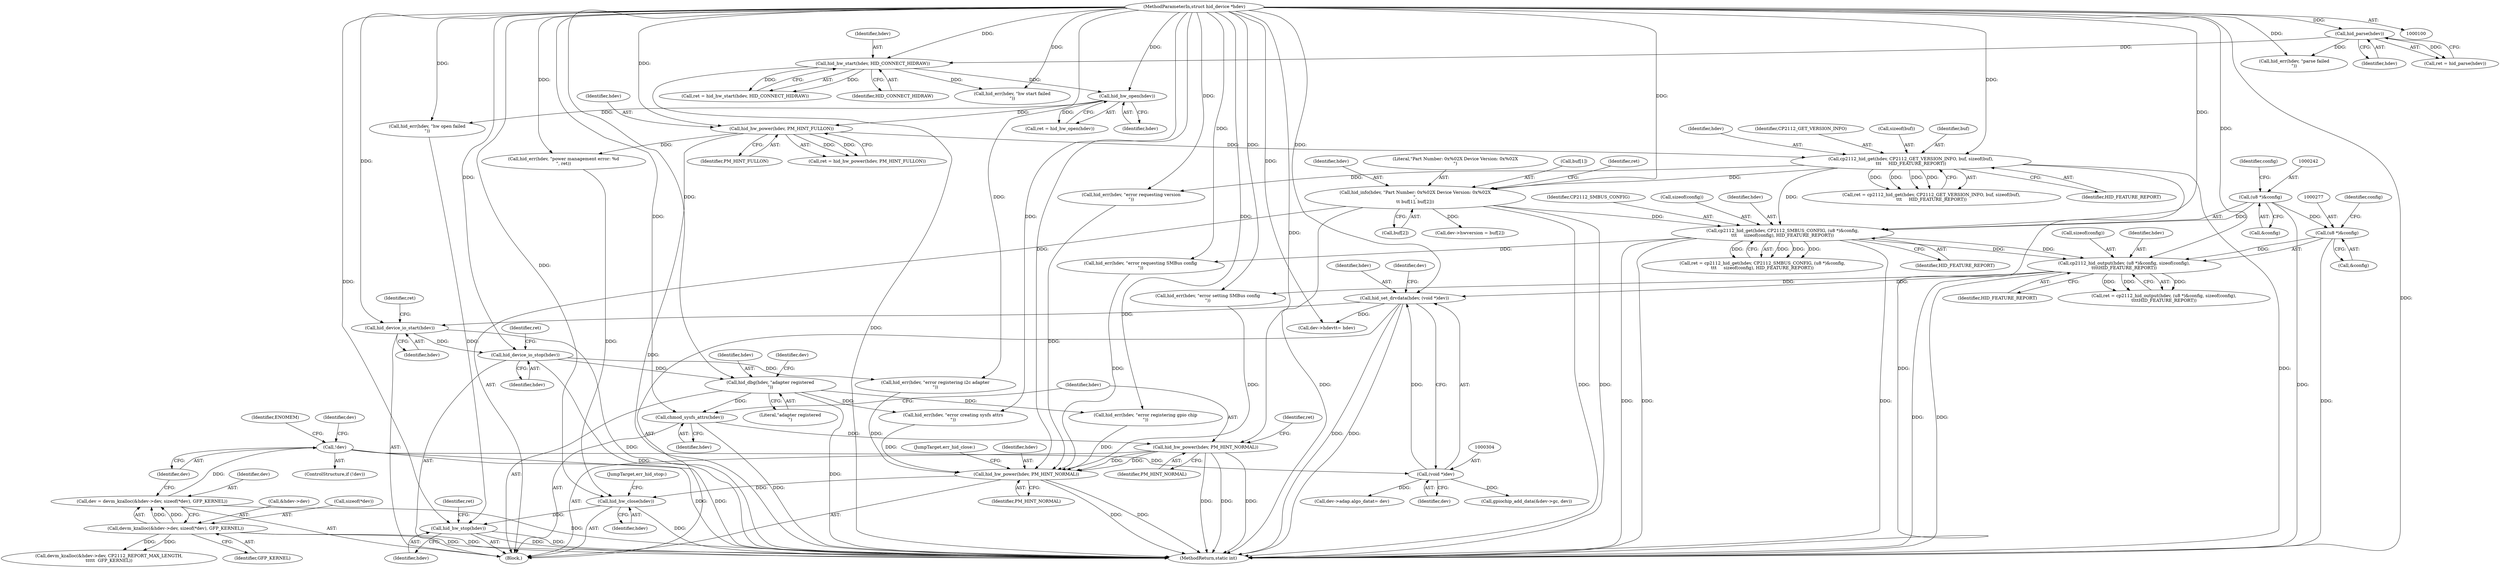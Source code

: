 digraph "0_linux_7a7b5df84b6b4e5d599c7289526eed96541a0654_3@API" {
"1000499" [label="(Call,chmod_sysfs_attrs(hdev))"];
"1000392" [label="(Call,hid_dbg(hdev, \"adapter registered\n\"))"];
"1000383" [label="(Call,hid_device_io_stop(hdev))"];
"1000374" [label="(Call,hid_device_io_start(hdev))"];
"1000101" [label="(MethodParameterIn,struct hid_device *hdev)"];
"1000301" [label="(Call,hid_set_drvdata(hdev, (void *)dev))"];
"1000274" [label="(Call,cp2112_hid_output(hdev, (u8 *)&config, sizeof(config),\n\t\t\t\tHID_FEATURE_REPORT))"];
"1000238" [label="(Call,cp2112_hid_get(hdev, CP2112_SMBUS_CONFIG, (u8 *)&config,\n\t\t\t     sizeof(config), HID_FEATURE_REPORT))"];
"1000227" [label="(Call,hid_info(hdev, \"Part Number: 0x%02X Device Version: 0x%02X\n\",\n\t\t buf[1], buf[2]))"];
"1000202" [label="(Call,cp2112_hid_get(hdev, CP2112_GET_VERSION_INFO, buf, sizeof(buf),\n\t\t\t     HID_FEATURE_REPORT))"];
"1000187" [label="(Call,hid_hw_power(hdev, PM_HINT_FULLON))"];
"1000176" [label="(Call,hid_hw_open(hdev))"];
"1000163" [label="(Call,hid_hw_start(hdev, HID_CONNECT_HIDRAW))"];
"1000151" [label="(Call,hid_parse(hdev))"];
"1000241" [label="(Call,(u8 *)&config)"];
"1000276" [label="(Call,(u8 *)&config)"];
"1000303" [label="(Call,(void *)dev)"];
"1000120" [label="(Call,!dev)"];
"1000108" [label="(Call,dev = devm_kzalloc(&hdev->dev, sizeof(*dev), GFP_KERNEL))"];
"1000110" [label="(Call,devm_kzalloc(&hdev->dev, sizeof(*dev), GFP_KERNEL))"];
"1000501" [label="(Call,hid_hw_power(hdev, PM_HINT_NORMAL))"];
"1000552" [label="(Call,hid_hw_power(hdev, PM_HINT_NORMAL))"];
"1000556" [label="(Call,hid_hw_close(hdev))"];
"1000559" [label="(Call,hid_hw_stop(hdev))"];
"1000500" [label="(Identifier,hdev)"];
"1000246" [label="(Identifier,config)"];
"1000281" [label="(Identifier,config)"];
"1000195" [label="(Call,hid_err(hdev, \"power management error: %d\n\", ret))"];
"1000228" [label="(Identifier,hdev)"];
"1000272" [label="(Call,ret = cp2112_hid_output(hdev, (u8 *)&config, sizeof(config),\n\t\t\t\tHID_FEATURE_REPORT))"];
"1000282" [label="(Identifier,HID_FEATURE_REPORT)"];
"1000103" [label="(Block,)"];
"1000386" [label="(Identifier,ret)"];
"1000177" [label="(Identifier,hdev)"];
"1000239" [label="(Identifier,hdev)"];
"1000111" [label="(Call,&hdev->dev)"];
"1000169" [label="(Call,hid_err(hdev, \"hw start failed\n\"))"];
"1000280" [label="(Call,sizeof(config))"];
"1000394" [label="(Literal,\"adapter registered\n\")"];
"1000276" [label="(Call,(u8 *)&config)"];
"1000189" [label="(Identifier,PM_HINT_FULLON)"];
"1000560" [label="(Identifier,hdev)"];
"1000241" [label="(Call,(u8 *)&config)"];
"1000236" [label="(Call,ret = cp2112_hid_get(hdev, CP2112_SMBUS_CONFIG, (u8 *)&config,\n\t\t\t     sizeof(config), HID_FEATURE_REPORT))"];
"1000393" [label="(Identifier,hdev)"];
"1000392" [label="(Call,hid_dbg(hdev, \"adapter registered\n\"))"];
"1000181" [label="(Call,hid_err(hdev, \"hw open failed\n\"))"];
"1000302" [label="(Identifier,hdev)"];
"1000121" [label="(Identifier,dev)"];
"1000502" [label="(Identifier,hdev)"];
"1000101" [label="(MethodParameterIn,struct hid_device *hdev)"];
"1000555" [label="(JumpTarget,err_hid_close:)"];
"1000156" [label="(Call,hid_err(hdev, \"parse failed\n\"))"];
"1000108" [label="(Call,dev = devm_kzalloc(&hdev->dev, sizeof(*dev), GFP_KERNEL))"];
"1000163" [label="(Call,hid_hw_start(hdev, HID_CONNECT_HIDRAW))"];
"1000118" [label="(Identifier,GFP_KERNEL)"];
"1000375" [label="(Identifier,hdev)"];
"1000203" [label="(Identifier,hdev)"];
"1000129" [label="(Call,devm_kzalloc(&hdev->dev, CP2112_REPORT_MAX_LENGTH,\n\t\t\t\t\t  GFP_KERNEL))"];
"1000176" [label="(Call,hid_hw_open(hdev))"];
"1000558" [label="(JumpTarget,err_hid_stop:)"];
"1000233" [label="(Call,buf[2])"];
"1000275" [label="(Identifier,hdev)"];
"1000240" [label="(Identifier,CP2112_SMBUS_CONFIG)"];
"1000185" [label="(Call,ret = hid_hw_power(hdev, PM_HINT_FULLON))"];
"1000475" [label="(Call,hid_err(hdev, \"error registering gpio chip\n\"))"];
"1000229" [label="(Literal,\"Part Number: 0x%02X Device Version: 0x%02X\n\")"];
"1000274" [label="(Call,cp2112_hid_output(hdev, (u8 *)&config, sizeof(config),\n\t\t\t\tHID_FEATURE_REPORT))"];
"1000557" [label="(Identifier,hdev)"];
"1000305" [label="(Identifier,dev)"];
"1000152" [label="(Identifier,hdev)"];
"1000238" [label="(Call,cp2112_hid_get(hdev, CP2112_SMBUS_CONFIG, (u8 *)&config,\n\t\t\t     sizeof(config), HID_FEATURE_REPORT))"];
"1000303" [label="(Call,(void *)dev)"];
"1000204" [label="(Identifier,CP2112_GET_VERSION_INFO)"];
"1000188" [label="(Identifier,hdev)"];
"1000501" [label="(Call,hid_hw_power(hdev, PM_HINT_NORMAL))"];
"1000499" [label="(Call,chmod_sysfs_attrs(hdev))"];
"1000503" [label="(Identifier,PM_HINT_NORMAL)"];
"1000327" [label="(Call,dev->adap.algo_data\t= dev)"];
"1000563" [label="(MethodReturn,static int)"];
"1000119" [label="(ControlStructure,if (!dev))"];
"1000237" [label="(Identifier,ret)"];
"1000554" [label="(Identifier,PM_HINT_NORMAL)"];
"1000110" [label="(Call,devm_kzalloc(&hdev->dev, sizeof(*dev), GFP_KERNEL))"];
"1000553" [label="(Identifier,hdev)"];
"1000559" [label="(Call,hid_hw_stop(hdev))"];
"1000374" [label="(Call,hid_device_io_start(hdev))"];
"1000552" [label="(Call,hid_hw_power(hdev, PM_HINT_NORMAL))"];
"1000308" [label="(Identifier,dev)"];
"1000464" [label="(Call,gpiochip_add_data(&dev->gc, dev))"];
"1000151" [label="(Call,hid_parse(hdev))"];
"1000206" [label="(Call,sizeof(buf))"];
"1000254" [label="(Call,hid_err(hdev, \"error requesting SMBus config\n\"))"];
"1000164" [label="(Identifier,hdev)"];
"1000383" [label="(Call,hid_device_io_stop(hdev))"];
"1000165" [label="(Identifier,HID_CONNECT_HIDRAW)"];
"1000495" [label="(Call,hid_err(hdev, \"error creating sysfs attrs\n\"))"];
"1000202" [label="(Call,cp2112_hid_get(hdev, CP2112_GET_VERSION_INFO, buf, sizeof(buf),\n\t\t\t     HID_FEATURE_REPORT))"];
"1000149" [label="(Call,ret = hid_parse(hdev))"];
"1000187" [label="(Call,hid_hw_power(hdev, PM_HINT_FULLON))"];
"1000127" [label="(Identifier,dev)"];
"1000562" [label="(Identifier,ret)"];
"1000289" [label="(Call,hid_err(hdev, \"error setting SMBus config\n\"))"];
"1000243" [label="(Call,&config)"];
"1000109" [label="(Identifier,dev)"];
"1000556" [label="(Call,hid_hw_close(hdev))"];
"1000124" [label="(Identifier,ENOMEM)"];
"1000384" [label="(Identifier,hdev)"];
"1000200" [label="(Call,ret = cp2112_hid_get(hdev, CP2112_GET_VERSION_INFO, buf, sizeof(buf),\n\t\t\t     HID_FEATURE_REPORT))"];
"1000115" [label="(Call,sizeof(*dev))"];
"1000227" [label="(Call,hid_info(hdev, \"Part Number: 0x%02X Device Version: 0x%02X\n\",\n\t\t buf[1], buf[2]))"];
"1000161" [label="(Call,ret = hid_hw_start(hdev, HID_CONNECT_HIDRAW))"];
"1000301" [label="(Call,hid_set_drvdata(hdev, (void *)dev))"];
"1000174" [label="(Call,ret = hid_hw_open(hdev))"];
"1000377" [label="(Identifier,ret)"];
"1000230" [label="(Call,buf[1])"];
"1000398" [label="(Identifier,dev)"];
"1000306" [label="(Call,dev->hdev\t\t= hdev)"];
"1000120" [label="(Call,!dev)"];
"1000247" [label="(Identifier,HID_FEATURE_REPORT)"];
"1000505" [label="(Identifier,ret)"];
"1000388" [label="(Call,hid_err(hdev, \"error registering i2c adapter\n\"))"];
"1000278" [label="(Call,&config)"];
"1000245" [label="(Call,sizeof(config))"];
"1000208" [label="(Identifier,HID_FEATURE_REPORT)"];
"1000205" [label="(Identifier,buf)"];
"1000362" [label="(Call,dev->hwversion = buf[2])"];
"1000215" [label="(Call,hid_err(hdev, \"error requesting version\n\"))"];
"1000499" -> "1000103"  [label="AST: "];
"1000499" -> "1000500"  [label="CFG: "];
"1000500" -> "1000499"  [label="AST: "];
"1000502" -> "1000499"  [label="CFG: "];
"1000499" -> "1000563"  [label="DDG: "];
"1000392" -> "1000499"  [label="DDG: "];
"1000101" -> "1000499"  [label="DDG: "];
"1000499" -> "1000501"  [label="DDG: "];
"1000392" -> "1000103"  [label="AST: "];
"1000392" -> "1000394"  [label="CFG: "];
"1000393" -> "1000392"  [label="AST: "];
"1000394" -> "1000392"  [label="AST: "];
"1000398" -> "1000392"  [label="CFG: "];
"1000392" -> "1000563"  [label="DDG: "];
"1000383" -> "1000392"  [label="DDG: "];
"1000101" -> "1000392"  [label="DDG: "];
"1000392" -> "1000475"  [label="DDG: "];
"1000392" -> "1000495"  [label="DDG: "];
"1000383" -> "1000103"  [label="AST: "];
"1000383" -> "1000384"  [label="CFG: "];
"1000384" -> "1000383"  [label="AST: "];
"1000386" -> "1000383"  [label="CFG: "];
"1000383" -> "1000563"  [label="DDG: "];
"1000374" -> "1000383"  [label="DDG: "];
"1000101" -> "1000383"  [label="DDG: "];
"1000383" -> "1000388"  [label="DDG: "];
"1000374" -> "1000103"  [label="AST: "];
"1000374" -> "1000375"  [label="CFG: "];
"1000375" -> "1000374"  [label="AST: "];
"1000377" -> "1000374"  [label="CFG: "];
"1000374" -> "1000563"  [label="DDG: "];
"1000101" -> "1000374"  [label="DDG: "];
"1000301" -> "1000374"  [label="DDG: "];
"1000101" -> "1000100"  [label="AST: "];
"1000101" -> "1000563"  [label="DDG: "];
"1000101" -> "1000151"  [label="DDG: "];
"1000101" -> "1000156"  [label="DDG: "];
"1000101" -> "1000163"  [label="DDG: "];
"1000101" -> "1000169"  [label="DDG: "];
"1000101" -> "1000176"  [label="DDG: "];
"1000101" -> "1000181"  [label="DDG: "];
"1000101" -> "1000187"  [label="DDG: "];
"1000101" -> "1000195"  [label="DDG: "];
"1000101" -> "1000202"  [label="DDG: "];
"1000101" -> "1000215"  [label="DDG: "];
"1000101" -> "1000227"  [label="DDG: "];
"1000101" -> "1000238"  [label="DDG: "];
"1000101" -> "1000254"  [label="DDG: "];
"1000101" -> "1000274"  [label="DDG: "];
"1000101" -> "1000289"  [label="DDG: "];
"1000101" -> "1000301"  [label="DDG: "];
"1000101" -> "1000306"  [label="DDG: "];
"1000101" -> "1000388"  [label="DDG: "];
"1000101" -> "1000475"  [label="DDG: "];
"1000101" -> "1000495"  [label="DDG: "];
"1000101" -> "1000501"  [label="DDG: "];
"1000101" -> "1000552"  [label="DDG: "];
"1000101" -> "1000556"  [label="DDG: "];
"1000101" -> "1000559"  [label="DDG: "];
"1000301" -> "1000103"  [label="AST: "];
"1000301" -> "1000303"  [label="CFG: "];
"1000302" -> "1000301"  [label="AST: "];
"1000303" -> "1000301"  [label="AST: "];
"1000308" -> "1000301"  [label="CFG: "];
"1000301" -> "1000563"  [label="DDG: "];
"1000301" -> "1000563"  [label="DDG: "];
"1000274" -> "1000301"  [label="DDG: "];
"1000303" -> "1000301"  [label="DDG: "];
"1000301" -> "1000306"  [label="DDG: "];
"1000274" -> "1000272"  [label="AST: "];
"1000274" -> "1000282"  [label="CFG: "];
"1000275" -> "1000274"  [label="AST: "];
"1000276" -> "1000274"  [label="AST: "];
"1000280" -> "1000274"  [label="AST: "];
"1000282" -> "1000274"  [label="AST: "];
"1000272" -> "1000274"  [label="CFG: "];
"1000274" -> "1000563"  [label="DDG: "];
"1000274" -> "1000563"  [label="DDG: "];
"1000274" -> "1000272"  [label="DDG: "];
"1000274" -> "1000272"  [label="DDG: "];
"1000274" -> "1000272"  [label="DDG: "];
"1000238" -> "1000274"  [label="DDG: "];
"1000238" -> "1000274"  [label="DDG: "];
"1000276" -> "1000274"  [label="DDG: "];
"1000274" -> "1000289"  [label="DDG: "];
"1000238" -> "1000236"  [label="AST: "];
"1000238" -> "1000247"  [label="CFG: "];
"1000239" -> "1000238"  [label="AST: "];
"1000240" -> "1000238"  [label="AST: "];
"1000241" -> "1000238"  [label="AST: "];
"1000245" -> "1000238"  [label="AST: "];
"1000247" -> "1000238"  [label="AST: "];
"1000236" -> "1000238"  [label="CFG: "];
"1000238" -> "1000563"  [label="DDG: "];
"1000238" -> "1000563"  [label="DDG: "];
"1000238" -> "1000563"  [label="DDG: "];
"1000238" -> "1000236"  [label="DDG: "];
"1000238" -> "1000236"  [label="DDG: "];
"1000238" -> "1000236"  [label="DDG: "];
"1000238" -> "1000236"  [label="DDG: "];
"1000227" -> "1000238"  [label="DDG: "];
"1000241" -> "1000238"  [label="DDG: "];
"1000202" -> "1000238"  [label="DDG: "];
"1000238" -> "1000254"  [label="DDG: "];
"1000227" -> "1000103"  [label="AST: "];
"1000227" -> "1000233"  [label="CFG: "];
"1000228" -> "1000227"  [label="AST: "];
"1000229" -> "1000227"  [label="AST: "];
"1000230" -> "1000227"  [label="AST: "];
"1000233" -> "1000227"  [label="AST: "];
"1000237" -> "1000227"  [label="CFG: "];
"1000227" -> "1000563"  [label="DDG: "];
"1000227" -> "1000563"  [label="DDG: "];
"1000227" -> "1000563"  [label="DDG: "];
"1000202" -> "1000227"  [label="DDG: "];
"1000227" -> "1000362"  [label="DDG: "];
"1000202" -> "1000200"  [label="AST: "];
"1000202" -> "1000208"  [label="CFG: "];
"1000203" -> "1000202"  [label="AST: "];
"1000204" -> "1000202"  [label="AST: "];
"1000205" -> "1000202"  [label="AST: "];
"1000206" -> "1000202"  [label="AST: "];
"1000208" -> "1000202"  [label="AST: "];
"1000200" -> "1000202"  [label="CFG: "];
"1000202" -> "1000563"  [label="DDG: "];
"1000202" -> "1000563"  [label="DDG: "];
"1000202" -> "1000200"  [label="DDG: "];
"1000202" -> "1000200"  [label="DDG: "];
"1000202" -> "1000200"  [label="DDG: "];
"1000202" -> "1000200"  [label="DDG: "];
"1000187" -> "1000202"  [label="DDG: "];
"1000202" -> "1000215"  [label="DDG: "];
"1000187" -> "1000185"  [label="AST: "];
"1000187" -> "1000189"  [label="CFG: "];
"1000188" -> "1000187"  [label="AST: "];
"1000189" -> "1000187"  [label="AST: "];
"1000185" -> "1000187"  [label="CFG: "];
"1000187" -> "1000563"  [label="DDG: "];
"1000187" -> "1000185"  [label="DDG: "];
"1000187" -> "1000185"  [label="DDG: "];
"1000176" -> "1000187"  [label="DDG: "];
"1000187" -> "1000195"  [label="DDG: "];
"1000176" -> "1000174"  [label="AST: "];
"1000176" -> "1000177"  [label="CFG: "];
"1000177" -> "1000176"  [label="AST: "];
"1000174" -> "1000176"  [label="CFG: "];
"1000176" -> "1000174"  [label="DDG: "];
"1000163" -> "1000176"  [label="DDG: "];
"1000176" -> "1000181"  [label="DDG: "];
"1000163" -> "1000161"  [label="AST: "];
"1000163" -> "1000165"  [label="CFG: "];
"1000164" -> "1000163"  [label="AST: "];
"1000165" -> "1000163"  [label="AST: "];
"1000161" -> "1000163"  [label="CFG: "];
"1000163" -> "1000563"  [label="DDG: "];
"1000163" -> "1000161"  [label="DDG: "];
"1000163" -> "1000161"  [label="DDG: "];
"1000151" -> "1000163"  [label="DDG: "];
"1000163" -> "1000169"  [label="DDG: "];
"1000151" -> "1000149"  [label="AST: "];
"1000151" -> "1000152"  [label="CFG: "];
"1000152" -> "1000151"  [label="AST: "];
"1000149" -> "1000151"  [label="CFG: "];
"1000151" -> "1000149"  [label="DDG: "];
"1000151" -> "1000156"  [label="DDG: "];
"1000241" -> "1000243"  [label="CFG: "];
"1000242" -> "1000241"  [label="AST: "];
"1000243" -> "1000241"  [label="AST: "];
"1000246" -> "1000241"  [label="CFG: "];
"1000241" -> "1000563"  [label="DDG: "];
"1000241" -> "1000276"  [label="DDG: "];
"1000276" -> "1000278"  [label="CFG: "];
"1000277" -> "1000276"  [label="AST: "];
"1000278" -> "1000276"  [label="AST: "];
"1000281" -> "1000276"  [label="CFG: "];
"1000276" -> "1000563"  [label="DDG: "];
"1000303" -> "1000305"  [label="CFG: "];
"1000304" -> "1000303"  [label="AST: "];
"1000305" -> "1000303"  [label="AST: "];
"1000120" -> "1000303"  [label="DDG: "];
"1000303" -> "1000327"  [label="DDG: "];
"1000303" -> "1000464"  [label="DDG: "];
"1000120" -> "1000119"  [label="AST: "];
"1000120" -> "1000121"  [label="CFG: "];
"1000121" -> "1000120"  [label="AST: "];
"1000124" -> "1000120"  [label="CFG: "];
"1000127" -> "1000120"  [label="CFG: "];
"1000120" -> "1000563"  [label="DDG: "];
"1000120" -> "1000563"  [label="DDG: "];
"1000108" -> "1000120"  [label="DDG: "];
"1000108" -> "1000103"  [label="AST: "];
"1000108" -> "1000110"  [label="CFG: "];
"1000109" -> "1000108"  [label="AST: "];
"1000110" -> "1000108"  [label="AST: "];
"1000121" -> "1000108"  [label="CFG: "];
"1000108" -> "1000563"  [label="DDG: "];
"1000110" -> "1000108"  [label="DDG: "];
"1000110" -> "1000108"  [label="DDG: "];
"1000110" -> "1000118"  [label="CFG: "];
"1000111" -> "1000110"  [label="AST: "];
"1000115" -> "1000110"  [label="AST: "];
"1000118" -> "1000110"  [label="AST: "];
"1000110" -> "1000563"  [label="DDG: "];
"1000110" -> "1000563"  [label="DDG: "];
"1000110" -> "1000129"  [label="DDG: "];
"1000110" -> "1000129"  [label="DDG: "];
"1000501" -> "1000103"  [label="AST: "];
"1000501" -> "1000503"  [label="CFG: "];
"1000502" -> "1000501"  [label="AST: "];
"1000503" -> "1000501"  [label="AST: "];
"1000505" -> "1000501"  [label="CFG: "];
"1000501" -> "1000563"  [label="DDG: "];
"1000501" -> "1000563"  [label="DDG: "];
"1000501" -> "1000563"  [label="DDG: "];
"1000501" -> "1000552"  [label="DDG: "];
"1000501" -> "1000552"  [label="DDG: "];
"1000552" -> "1000103"  [label="AST: "];
"1000552" -> "1000554"  [label="CFG: "];
"1000553" -> "1000552"  [label="AST: "];
"1000554" -> "1000552"  [label="AST: "];
"1000555" -> "1000552"  [label="CFG: "];
"1000552" -> "1000563"  [label="DDG: "];
"1000552" -> "1000563"  [label="DDG: "];
"1000388" -> "1000552"  [label="DDG: "];
"1000215" -> "1000552"  [label="DDG: "];
"1000254" -> "1000552"  [label="DDG: "];
"1000475" -> "1000552"  [label="DDG: "];
"1000289" -> "1000552"  [label="DDG: "];
"1000495" -> "1000552"  [label="DDG: "];
"1000552" -> "1000556"  [label="DDG: "];
"1000556" -> "1000103"  [label="AST: "];
"1000556" -> "1000557"  [label="CFG: "];
"1000557" -> "1000556"  [label="AST: "];
"1000558" -> "1000556"  [label="CFG: "];
"1000556" -> "1000563"  [label="DDG: "];
"1000195" -> "1000556"  [label="DDG: "];
"1000556" -> "1000559"  [label="DDG: "];
"1000559" -> "1000103"  [label="AST: "];
"1000559" -> "1000560"  [label="CFG: "];
"1000560" -> "1000559"  [label="AST: "];
"1000562" -> "1000559"  [label="CFG: "];
"1000559" -> "1000563"  [label="DDG: "];
"1000559" -> "1000563"  [label="DDG: "];
"1000181" -> "1000559"  [label="DDG: "];
}
